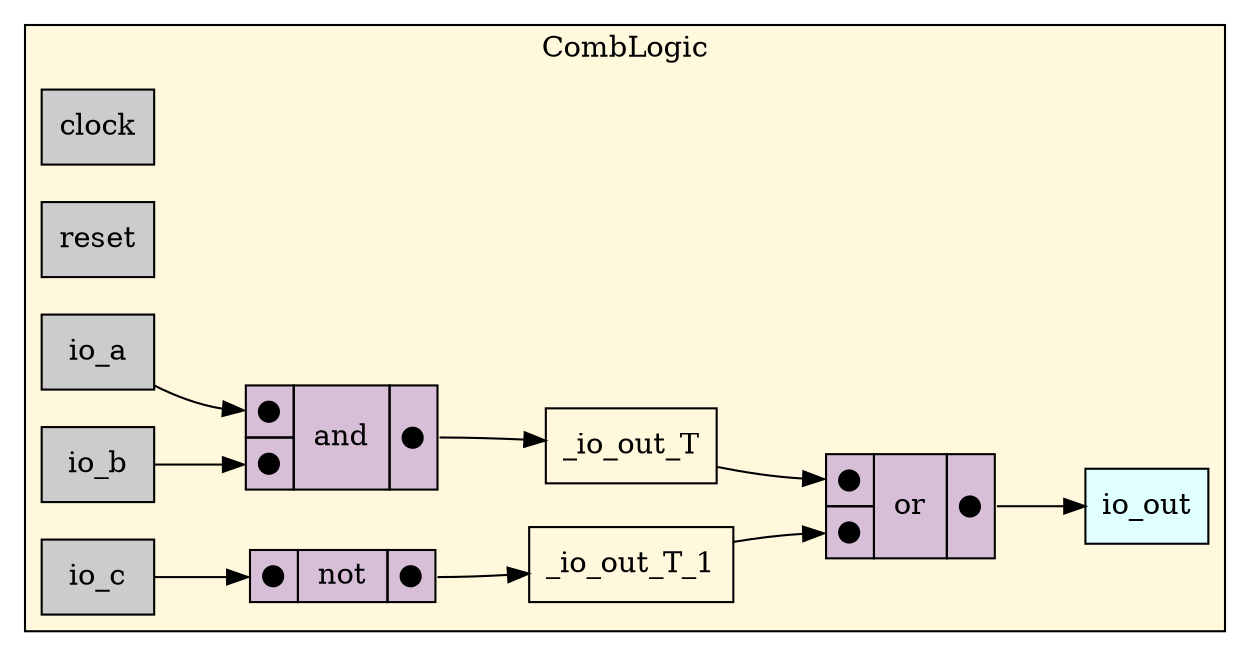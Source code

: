 digraph CombLogic {
stylesheet = "styles.css"
rankdir="LR" 

subgraph cluster_CombLogic {
  label="CombLogic"
  URL=""
  bgcolor="#FFF8DC"
  cluster_CombLogic_clock [shape = "rectangle" style="filled" fillcolor="#CCCCCC" label="clock" rank="0"]
     
cluster_CombLogic_reset [shape = "rectangle" style="filled" fillcolor="#CCCCCC" label="reset" rank="0"]
     
cluster_CombLogic_io_a [shape = "rectangle" style="filled" fillcolor="#CCCCCC" label="io_a" rank="0"]
     
cluster_CombLogic_io_b [shape = "rectangle" style="filled" fillcolor="#CCCCCC" label="io_b" rank="0"]
     
cluster_CombLogic_io_c [shape = "rectangle" style="filled" fillcolor="#CCCCCC" label="io_c" rank="0"]
     
cluster_CombLogic_io_out [shape = "rectangle" style="filled" fillcolor="#E0FFFF" label="io_out" rank="1000"]
     
cluster_CombLogic__io_out_T [label = "_io_out_T" shape="rectangle"]; 

op_and_1 [shape = "plaintext" label=<
<TABLE BORDER="0" CELLBORDER="1" CELLSPACING="0" CELLPADDING="4" BGCOLOR="#D8BFD8">
  <TR>
    <TD PORT="in1">&#x25cf;</TD>
    <TD ROWSPAN="2" > and </TD>
    <TD ROWSPAN="2" PORT="out">&#x25cf;</TD>
  </TR>
  <TR>
    <TD PORT="in2">&#x25cf;</TD>
  </TR>
</TABLE>>];
       
cluster_CombLogic__io_out_T_1 [label = "_io_out_T_1" shape="rectangle"]; 

op_not_2 [shape = "plaintext" label=<
<TABLE BORDER="0" CELLBORDER="1" CELLSPACING="0" CELLPADDING="4" BGCOLOR="#D8BFD8">
  <TR>
    <TD PORT="in1">&#x25cf;</TD>
    <TD > not </TD>
    <TD PORT="out">&#x25cf;</TD>
  </TR>
</TABLE>>];
       

op_or_3 [shape = "plaintext" label=<
<TABLE BORDER="0" CELLBORDER="1" CELLSPACING="0" CELLPADDING="4" BGCOLOR="#D8BFD8">
  <TR>
    <TD PORT="in1">&#x25cf;</TD>
    <TD ROWSPAN="2" > or </TD>
    <TD ROWSPAN="2" PORT="out">&#x25cf;</TD>
  </TR>
  <TR>
    <TD PORT="in2">&#x25cf;</TD>
  </TR>
</TABLE>>];
       

  op_and_1:out -> cluster_CombLogic__io_out_T
  cluster_CombLogic_io_b -> op_and_1:in2
  cluster_CombLogic_io_c -> op_not_2:in1
  cluster_CombLogic_io_a -> op_and_1:in1
  op_or_3:out -> cluster_CombLogic_io_out
  cluster_CombLogic__io_out_T -> op_or_3:in1
  cluster_CombLogic__io_out_T_1 -> op_or_3:in2
  op_not_2:out -> cluster_CombLogic__io_out_T_1
  
  
}
     
}
